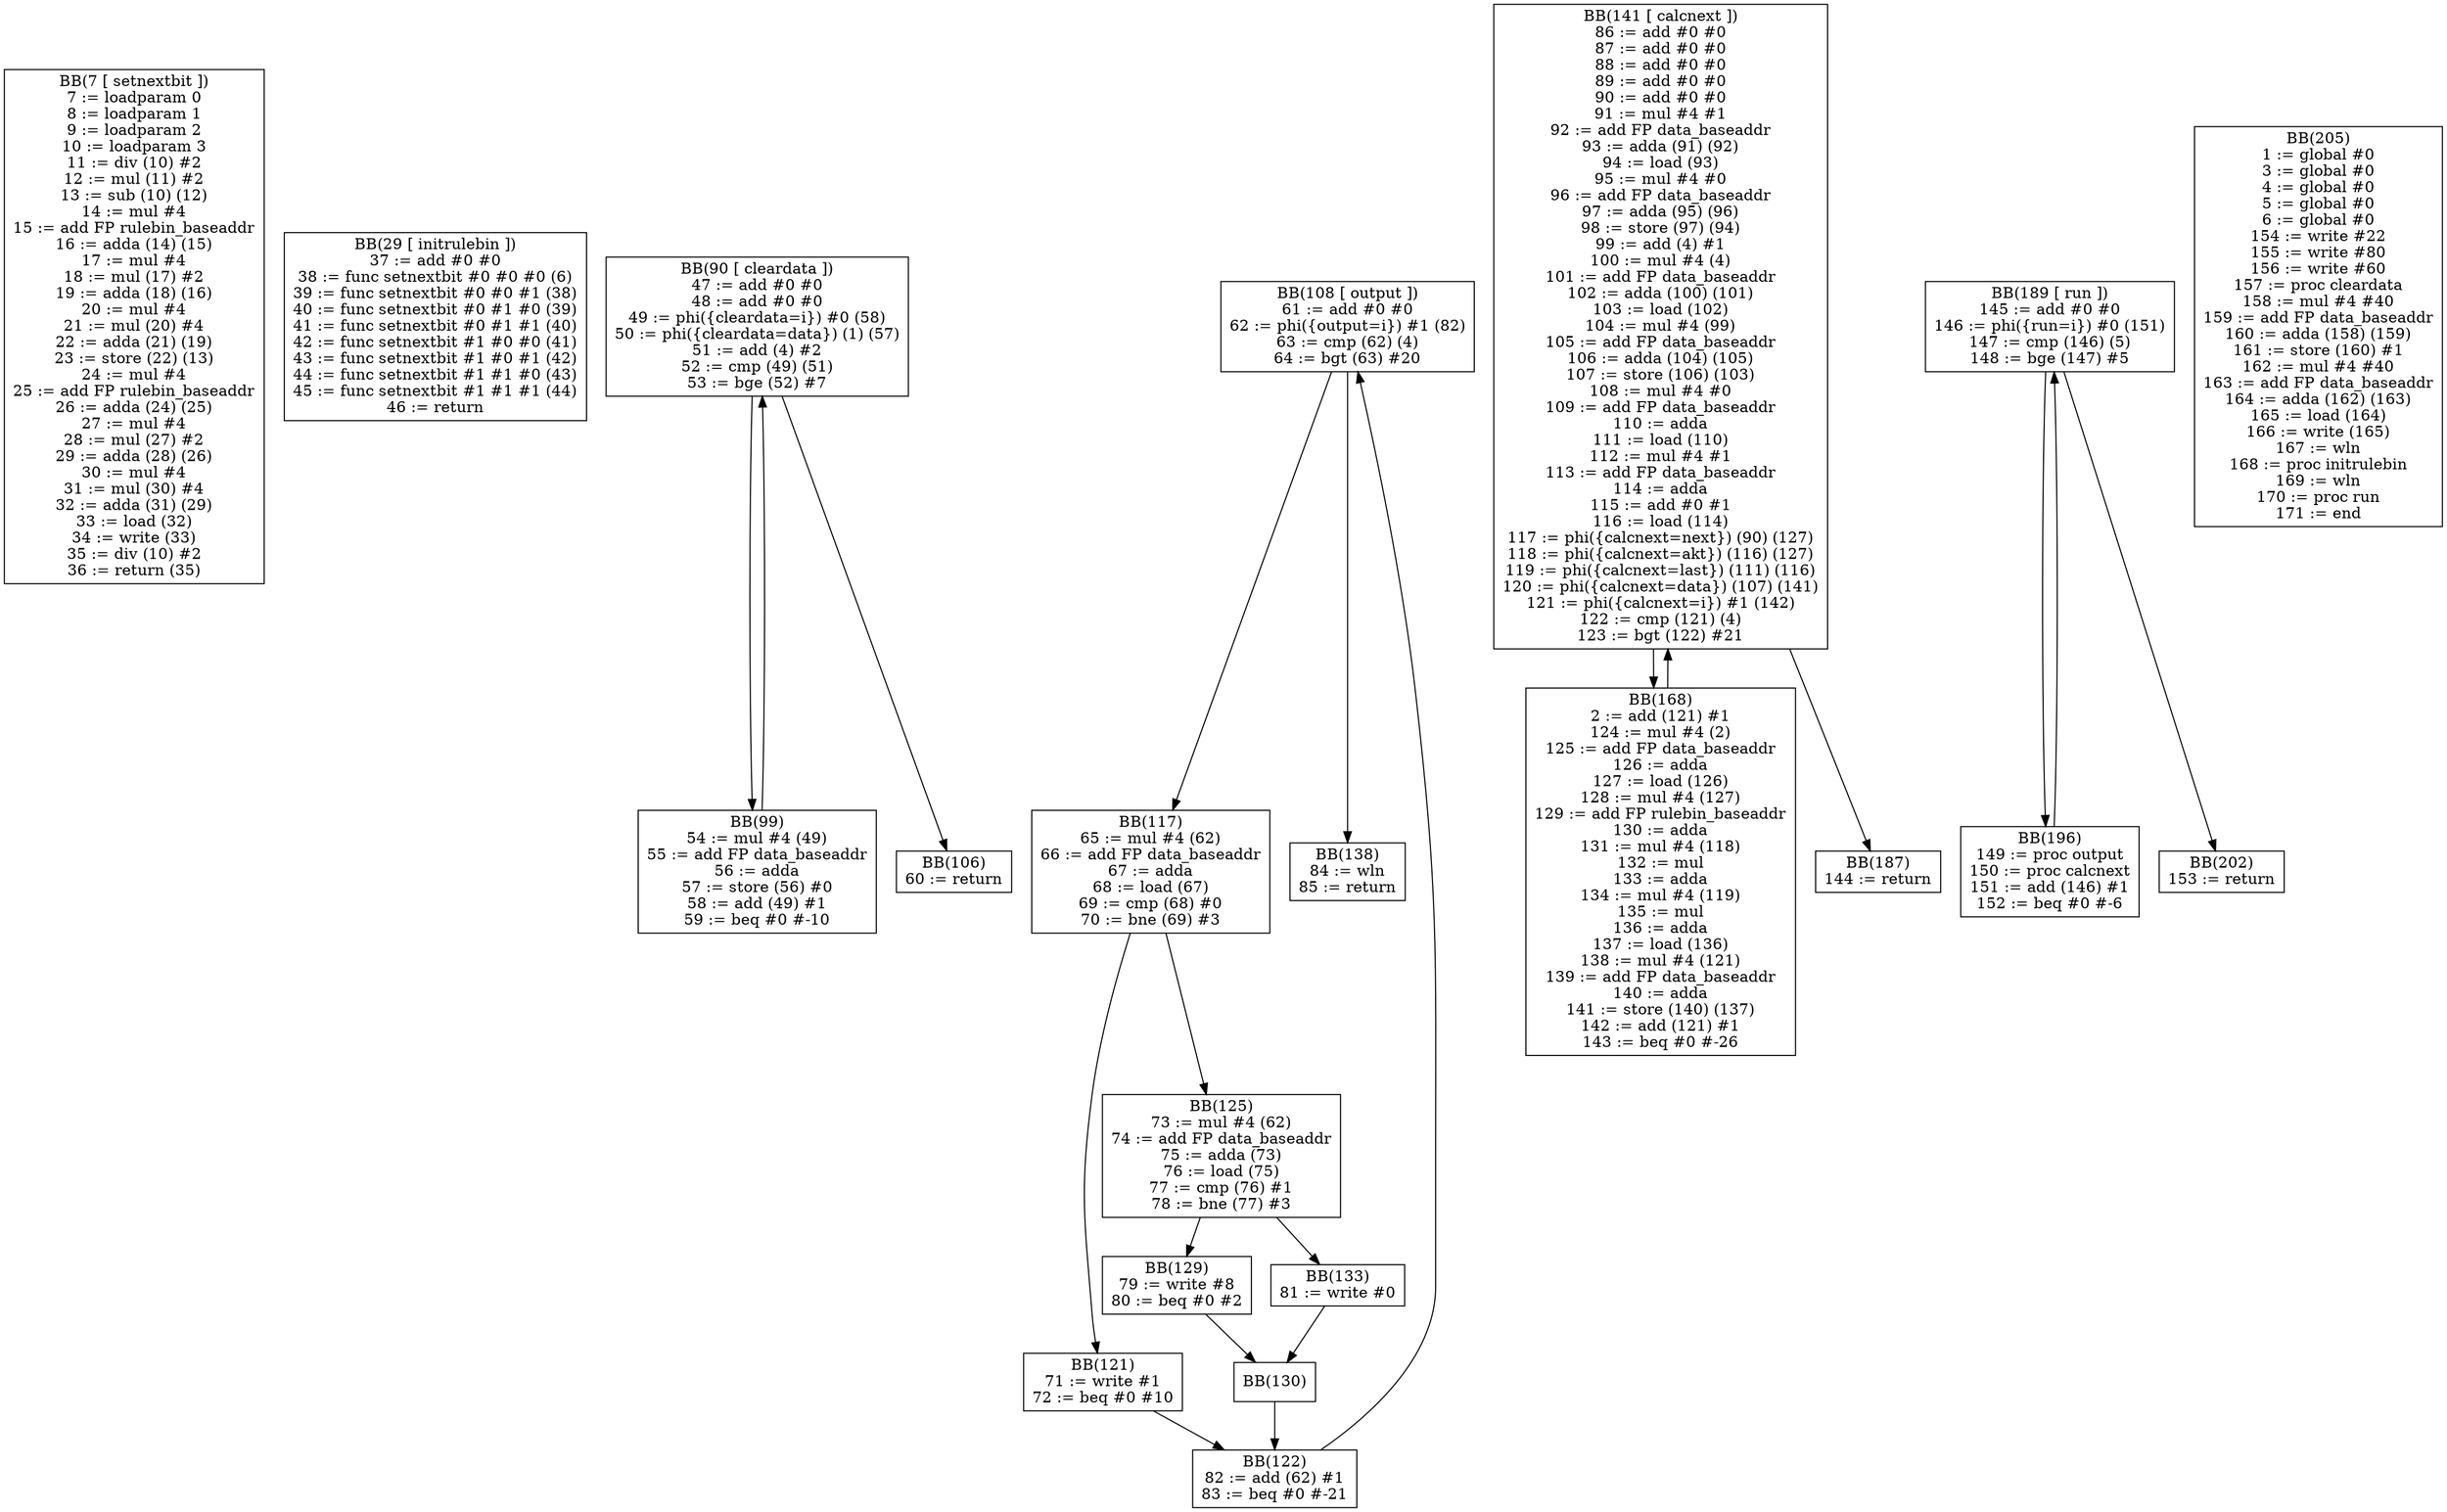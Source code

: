 digraph cfg {
BB7[shape = box, label = "BB(7 [ setnextbit ])\n" + "7 := loadparam 0\n" + "8 := loadparam 1\n" + "9 := loadparam 2\n" + "10 := loadparam 3\n" + "11 := div (10) #2\n" + "12 := mul (11) #2\n" + "13 := sub (10) (12)\n" + "14 := mul #4\n" + "15 := add FP rulebin_baseaddr\n" + "16 := adda (14) (15)\n" + "17 := mul #4\n" + "18 := mul (17) #2\n" + "19 := adda (18) (16)\n" + "20 := mul #4\n" + "21 := mul (20) #4\n" + "22 := adda (21) (19)\n" + "23 := store (22) (13)\n" + "24 := mul #4\n" + "25 := add FP rulebin_baseaddr\n" + "26 := adda (24) (25)\n" + "27 := mul #4\n" + "28 := mul (27) #2\n" + "29 := adda (28) (26)\n" + "30 := mul #4\n" + "31 := mul (30) #4\n" + "32 := adda (31) (29)\n" + "33 := load (32)\n" + "34 := write (33)\n" + "35 := div (10) #2\n" + "36 := return (35)\n"];

BB29[shape = box, label = "BB(29 [ initrulebin ])\n" + "37 := add #0 #0\n" + "38 := func setnextbit #0 #0 #0 (6)\n" + "39 := func setnextbit #0 #0 #1 (38)\n" + "40 := func setnextbit #0 #1 #0 (39)\n" + "41 := func setnextbit #0 #1 #1 (40)\n" + "42 := func setnextbit #1 #0 #0 (41)\n" + "43 := func setnextbit #1 #0 #1 (42)\n" + "44 := func setnextbit #1 #1 #0 (43)\n" + "45 := func setnextbit #1 #1 #1 (44)\n" + "46 := return\n"];

BB90[shape = box, label = "BB(90 [ cleardata ])\n" + "47 := add #0 #0\n" + "48 := add #0 #0\n" + "49 := phi({cleardata=i}) #0 (58)\n" + "50 := phi({cleardata=data}) (1) (57)\n" + "51 := add (4) #2\n" + "52 := cmp (49) (51)\n" + "53 := bge (52) #7\n"];
BB99[shape = box, label = "BB(99)\n" + "54 := mul #4 (49)\n" + "55 := add FP data_baseaddr\n" + "56 := adda\n" + "57 := store (56) #0\n" + "58 := add (49) #1\n" + "59 := beq #0 #-10\n"];
BB106[shape = box, label = "BB(106)\n" + "60 := return\n"];
BB90 -> BB99;
BB90 -> BB106;
BB99 -> BB90;

BB108[shape = box, label = "BB(108 [ output ])\n" + "61 := add #0 #0\n" + "62 := phi({output=i}) #1 (82)\n" + "63 := cmp (62) (4)\n" + "64 := bgt (63) #20\n"];
BB117[shape = box, label = "BB(117)\n" + "65 := mul #4 (62)\n" + "66 := add FP data_baseaddr\n" + "67 := adda\n" + "68 := load (67)\n" + "69 := cmp (68) #0\n" + "70 := bne (69) #3\n"];
BB138[shape = box, label = "BB(138)\n" + "84 := wln\n" + "85 := return\n"];
BB121[shape = box, label = "BB(121)\n" + "71 := write #1\n" + "72 := beq #0 #10\n"];
BB125[shape = box, label = "BB(125)\n" + "73 := mul #4 (62)\n" + "74 := add FP data_baseaddr\n" + "75 := adda (73)\n" + "76 := load (75)\n" + "77 := cmp (76) #1\n" + "78 := bne (77) #3\n"];
BB122[shape = box, label = "BB(122)\n" + "82 := add (62) #1\n" + "83 := beq #0 #-21\n"];
BB129[shape = box, label = "BB(129)\n" + "79 := write #8\n" + "80 := beq #0 #2\n"];
BB133[shape = box, label = "BB(133)\n" + "81 := write #0\n"];
BB130[shape = box, label = "BB(130)\n"];
BB108 -> BB117;
BB108 -> BB138;
BB117 -> BB121;
BB117 -> BB125;
BB121 -> BB122;
BB125 -> BB129;
BB125 -> BB133;
BB122 -> BB108;
BB129 -> BB130;
BB133 -> BB130;
BB130 -> BB122;

BB141[shape = box, label = "BB(141 [ calcnext ])\n" + "86 := add #0 #0\n" + "87 := add #0 #0\n" + "88 := add #0 #0\n" + "89 := add #0 #0\n" + "90 := add #0 #0\n" + "91 := mul #4 #1\n" + "92 := add FP data_baseaddr\n" + "93 := adda (91) (92)\n" + "94 := load (93)\n" + "95 := mul #4 #0\n" + "96 := add FP data_baseaddr\n" + "97 := adda (95) (96)\n" + "98 := store (97) (94)\n" + "99 := add (4) #1\n" + "100 := mul #4 (4)\n" + "101 := add FP data_baseaddr\n" + "102 := adda (100) (101)\n" + "103 := load (102)\n" + "104 := mul #4 (99)\n" + "105 := add FP data_baseaddr\n" + "106 := adda (104) (105)\n" + "107 := store (106) (103)\n" + "108 := mul #4 #0\n" + "109 := add FP data_baseaddr\n" + "110 := adda\n" + "111 := load (110)\n" + "112 := mul #4 #1\n" + "113 := add FP data_baseaddr\n" + "114 := adda\n" + "115 := add #0 #1\n" + "116 := load (114)\n" + "117 := phi({calcnext=next}) (90) (127)\n" + "118 := phi({calcnext=akt}) (116) (127)\n" + "119 := phi({calcnext=last}) (111) (116)\n" + "120 := phi({calcnext=data}) (107) (141)\n" + "121 := phi({calcnext=i}) #1 (142)\n" + "122 := cmp (121) (4)\n" + "123 := bgt (122) #21\n"];
BB168[shape = box, label = "BB(168)\n" + "2 := add (121) #1\n" + "124 := mul #4 (2)\n" + "125 := add FP data_baseaddr\n" + "126 := adda\n" + "127 := load (126)\n" + "128 := mul #4 (127)\n" + "129 := add FP rulebin_baseaddr\n" + "130 := adda\n" + "131 := mul #4 (118)\n" + "132 := mul\n" + "133 := adda\n" + "134 := mul #4 (119)\n" + "135 := mul\n" + "136 := adda\n" + "137 := load (136)\n" + "138 := mul #4 (121)\n" + "139 := add FP data_baseaddr\n" + "140 := adda\n" + "141 := store (140) (137)\n" + "142 := add (121) #1\n" + "143 := beq #0 #-26\n"];
BB187[shape = box, label = "BB(187)\n" + "144 := return\n"];
BB141 -> BB168;
BB141 -> BB187;
BB168 -> BB141;

BB189[shape = box, label = "BB(189 [ run ])\n" + "145 := add #0 #0\n" + "146 := phi({run=i}) #0 (151)\n" + "147 := cmp (146) (5)\n" + "148 := bge (147) #5\n"];
BB196[shape = box, label = "BB(196)\n" + "149 := proc output\n" + "150 := proc calcnext\n" + "151 := add (146) #1\n" + "152 := beq #0 #-6\n"];
BB202[shape = box, label = "BB(202)\n" + "153 := return\n"];
BB189 -> BB196;
BB189 -> BB202;
BB196 -> BB189;

BB205[shape = box, label = "BB(205)\n" + "1 := global #0\n" + "3 := global #0\n" + "4 := global #0\n" + "5 := global #0\n" + "6 := global #0\n" + "154 := write #22\n" + "155 := write #80\n" + "156 := write #60\n" + "157 := proc cleardata\n" + "158 := mul #4 #40\n" + "159 := add FP data_baseaddr\n" + "160 := adda (158) (159)\n" + "161 := store (160) #1\n" + "162 := mul #4 #40\n" + "163 := add FP data_baseaddr\n" + "164 := adda (162) (163)\n" + "165 := load (164)\n" + "166 := write (165)\n" + "167 := wln\n" + "168 := proc initrulebin\n" + "169 := wln\n" + "170 := proc run\n" + "171 := end\n"];
}
